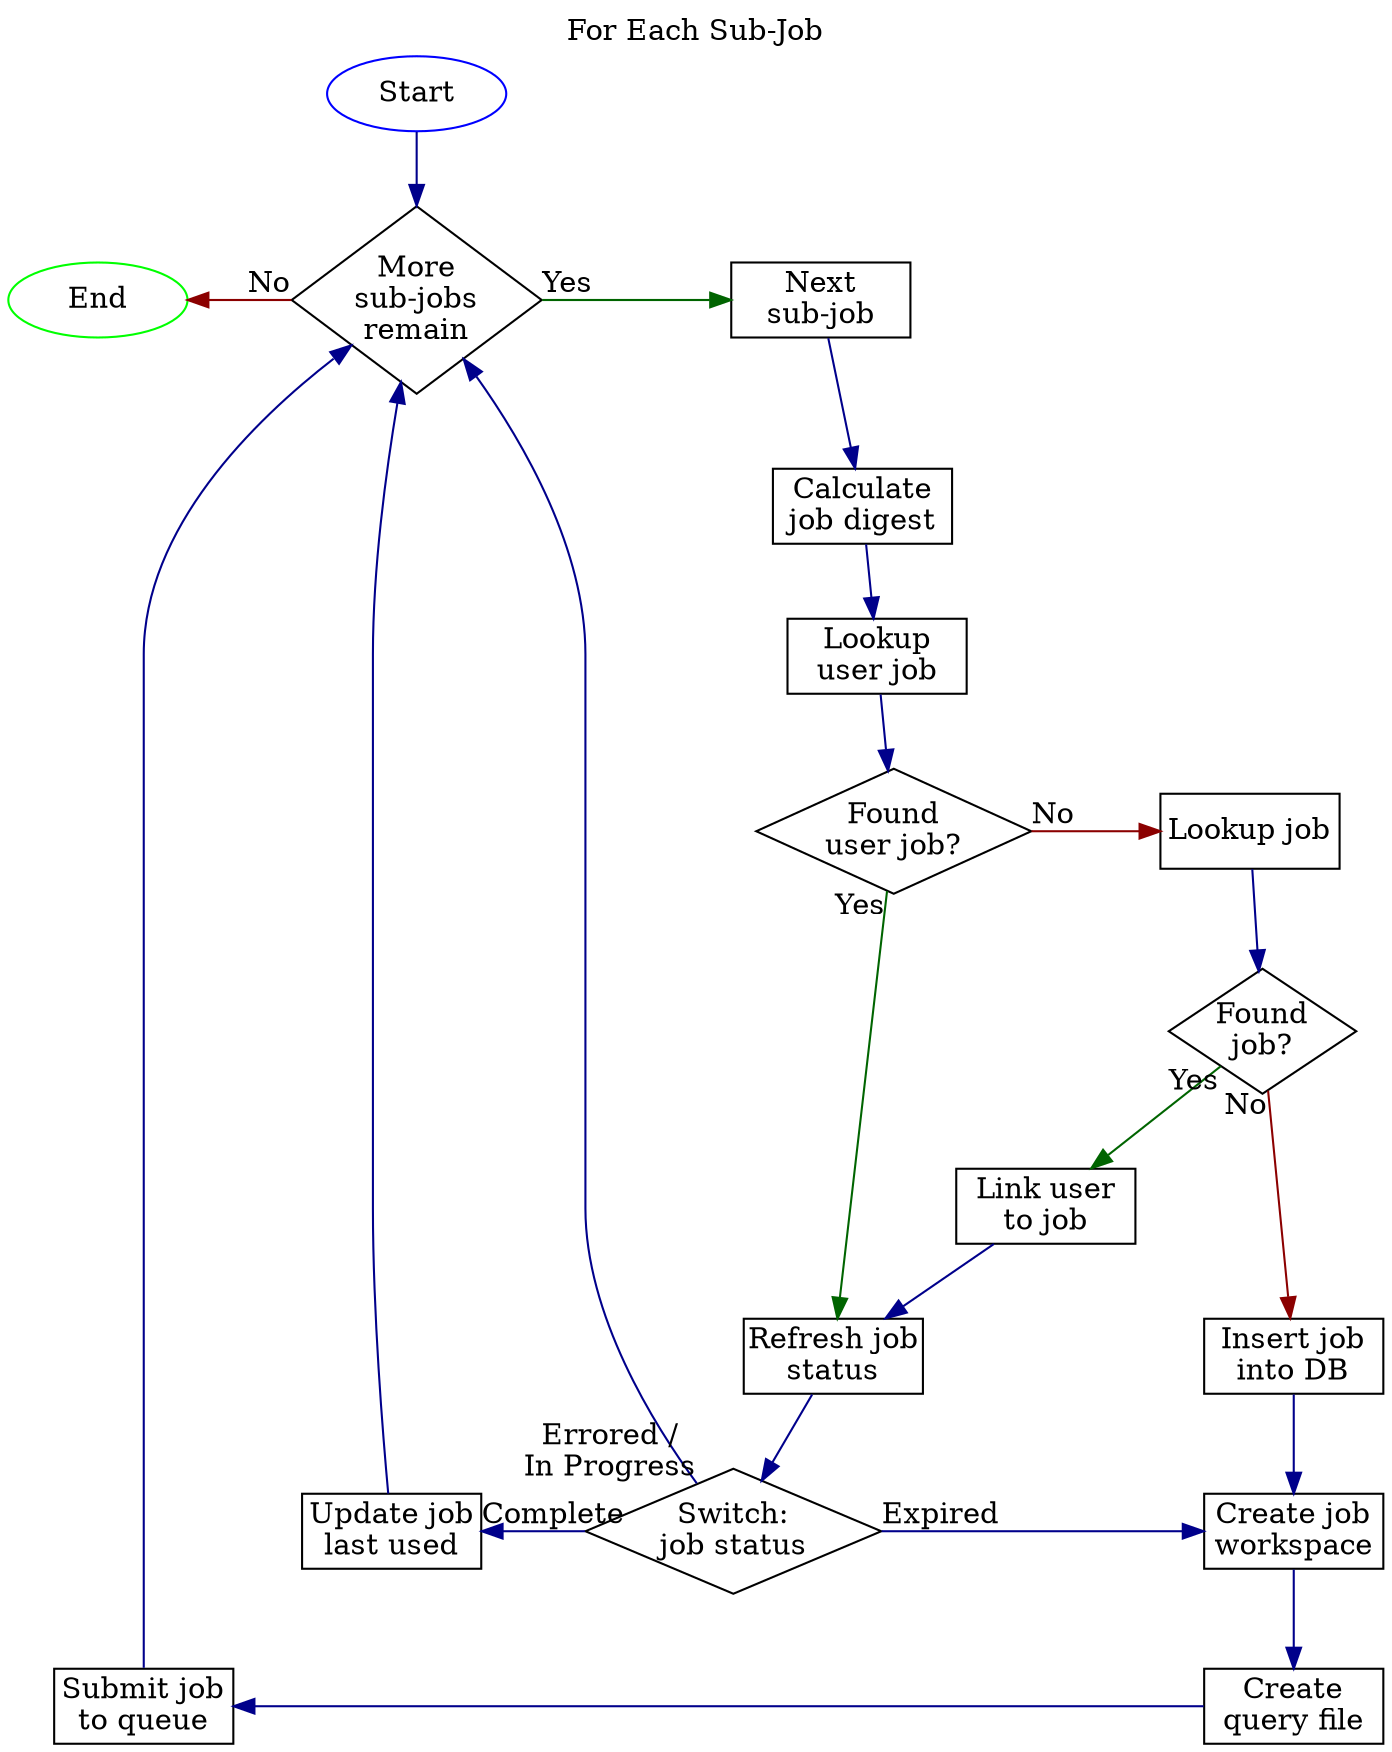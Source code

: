 digraph {
  // splines=ortho
  graph [nodesep=0.7]
  node  [shape=rect, margin=0, width="1.2"]
  edge  [color=darkblue]

  // Nodes
  Start           [shape=oval, color=blue]
  Remaining       [label="More\nsub-jobs\nremain", shape=diamond]
  NextJob         [label="Next\nsub-job"]
  HashJob         [label="Calculate\njob digest"]
  LookupUserJob   [label="Lookup\nuser job"]
  FoundUserJob    [label="Found\nuser job?", shape=diamond]
  LookupJob       [label="Lookup job"]
  FoundJob        [label="Found\njob?", shape=diamond]
  InsertJobIntoDB [label="Insert job\ninto DB"]
  CreateWorkspace [label="Create job\nworkspace"]
  CreateQueryFile [label="Create\nquery file"]
  SubmitToQueue   [label="Submit job\nto queue"]
  UpdateLastUsed  [label="Update job\nlast used"]
  RefreshStatus   [label="Refresh job\nstatus"]
  StatusSwitch    [label="Switch:\njob status", shape=diamond]
  LinkUser1       [label="Link user\nto job"]
  End             [shape=oval, color=green]

  //
  // Edges
  //

  Start           -> Remaining

  Remaining       -> NextJob         [taillabel="Yes", color=darkgreen]
  End             -> Remaining       [headlabel="No", color=darkred, dir=back]

  NextJob         -> HashJob

  HashJob         -> LookupUserJob

  LookupUserJob   -> FoundUserJob

  FoundUserJob    -> RefreshStatus [taillabel="Yes", color=darkgreen]
  FoundUserJob    -> LookupJob     [taillabel="No", color=darkred]

  LookupJob       -> FoundJob

  FoundJob        -> LinkUser1       [taillabel="Yes", color=darkgreen]
  FoundJob        -> InsertJobIntoDB [taillabel="No", color=darkred]

  InsertJobIntoDB -> CreateWorkspace

  LinkUser1 -> RefreshStatus
  RefreshStatus   -> StatusSwitch

  StatusSwitch    -> Remaining       [taillabel="Errored /\nIn Progress"]
  UpdateLastUsed  -> StatusSwitch    [taillabel="Complete", dir=back]
  StatusSwitch    -> CreateWorkspace [taillabel="Expired", constraint=false]

  CreateWorkspace -> CreateQueryFile
  SubmitToQueue   -> CreateQueryFile [dir=back, constraint=false]
  SubmitToQueue   -> Remaining
  UpdateLastUsed  -> Remaining

  //
  // Layout
  //
  {
    rank=same
    End
    Remaining
    NextJob
  }

  {
    rank=same
    StatusSwitch
    CreateWorkspace
    UpdateLastUsed
  }
  {
    rank=same
    CreateQueryFile
    SubmitToQueue
  }
  {
    rank=same
    FoundUserJob
    LookupJob
  }
  {
    rank=same
    FoundJob
    // RefreshStatus
    // LinkUser1
  }
  {
    edge [style=invis]
    FoundUserJob -> LinkUser1
  }

  label="For Each Sub-Job"
  labelloc="t"
}